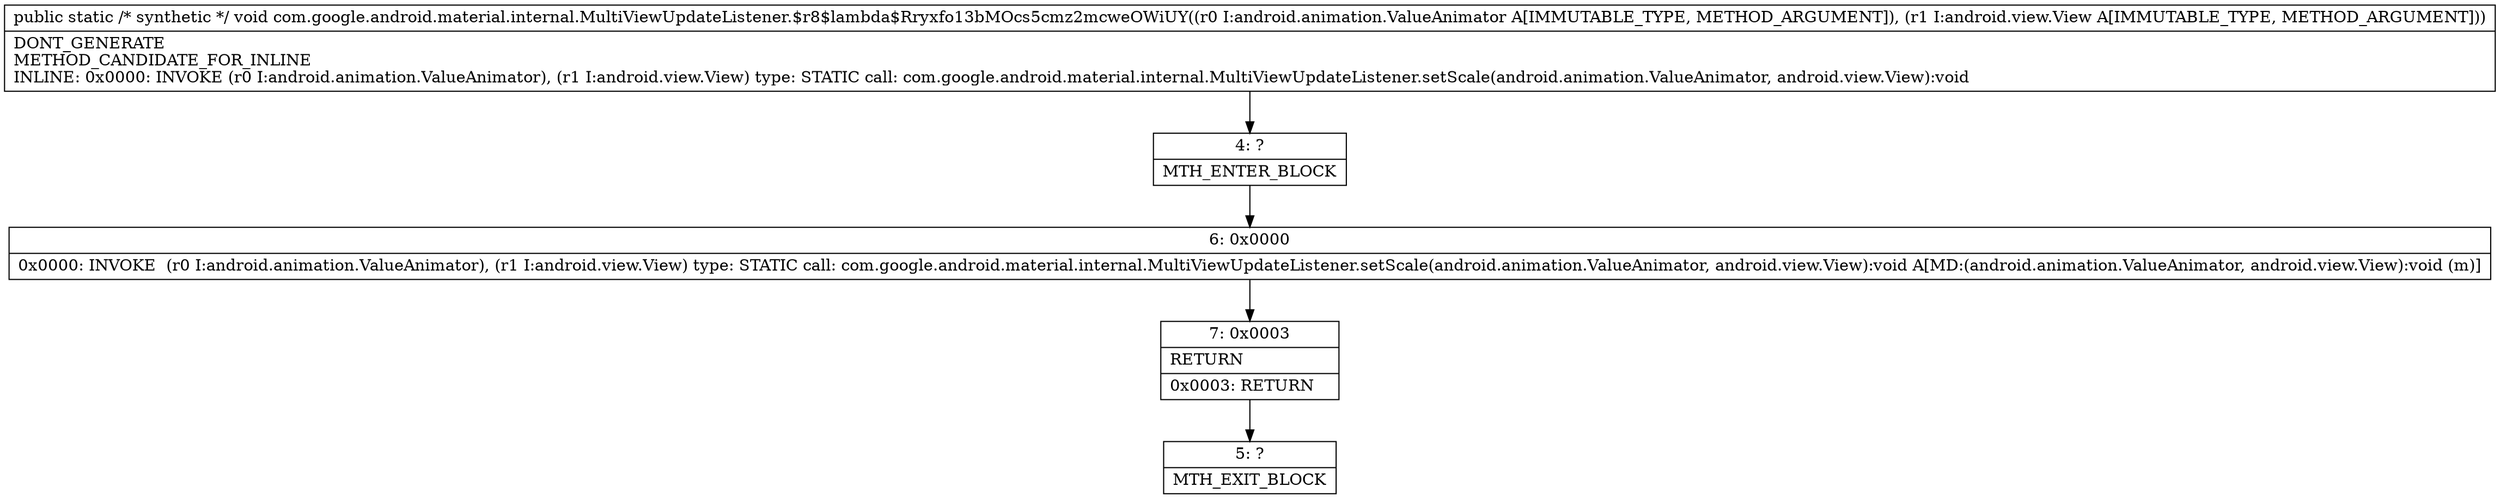 digraph "CFG forcom.google.android.material.internal.MultiViewUpdateListener.$r8$lambda$Rryxfo13bMOcs5cmz2mcweOWiUY(Landroid\/animation\/ValueAnimator;Landroid\/view\/View;)V" {
Node_4 [shape=record,label="{4\:\ ?|MTH_ENTER_BLOCK\l}"];
Node_6 [shape=record,label="{6\:\ 0x0000|0x0000: INVOKE  (r0 I:android.animation.ValueAnimator), (r1 I:android.view.View) type: STATIC call: com.google.android.material.internal.MultiViewUpdateListener.setScale(android.animation.ValueAnimator, android.view.View):void A[MD:(android.animation.ValueAnimator, android.view.View):void (m)]\l}"];
Node_7 [shape=record,label="{7\:\ 0x0003|RETURN\l|0x0003: RETURN   \l}"];
Node_5 [shape=record,label="{5\:\ ?|MTH_EXIT_BLOCK\l}"];
MethodNode[shape=record,label="{public static \/* synthetic *\/ void com.google.android.material.internal.MultiViewUpdateListener.$r8$lambda$Rryxfo13bMOcs5cmz2mcweOWiUY((r0 I:android.animation.ValueAnimator A[IMMUTABLE_TYPE, METHOD_ARGUMENT]), (r1 I:android.view.View A[IMMUTABLE_TYPE, METHOD_ARGUMENT]))  | DONT_GENERATE\lMETHOD_CANDIDATE_FOR_INLINE\lINLINE: 0x0000: INVOKE  (r0 I:android.animation.ValueAnimator), (r1 I:android.view.View) type: STATIC call: com.google.android.material.internal.MultiViewUpdateListener.setScale(android.animation.ValueAnimator, android.view.View):void\l}"];
MethodNode -> Node_4;Node_4 -> Node_6;
Node_6 -> Node_7;
Node_7 -> Node_5;
}

